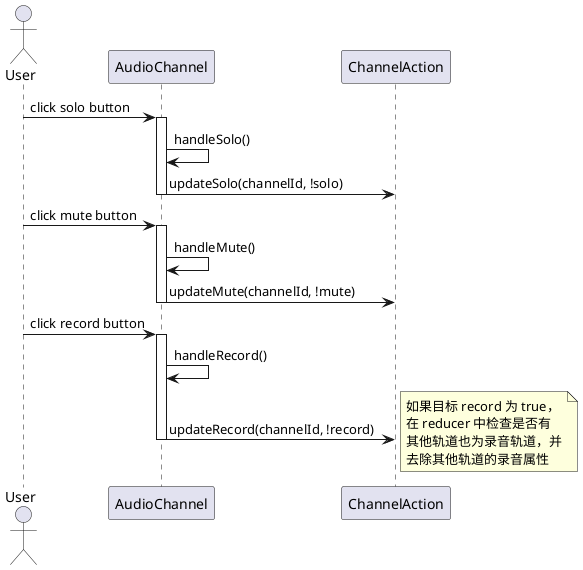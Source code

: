 @startuml
actor User

User -> AudioChannel: click solo button
activate AudioChannel
AudioChannel -> AudioChannel: handleSolo()
AudioChannel -> ChannelAction: updateSolo(channelId, !solo)
deactivate

User -> AudioChannel: click mute button
activate AudioChannel
AudioChannel -> AudioChannel: handleMute()
AudioChannel -> ChannelAction: updateMute(channelId, !mute)
deactivate

User -> AudioChannel: click record button
activate AudioChannel
AudioChannel -> AudioChannel: handleRecord()
AudioChannel -> ChannelAction: updateRecord(channelId, !record)
note right
  如果目标 record 为 true，
  在 reducer 中检查是否有
  其他轨道也为录音轨道，并
  去除其他轨道的录音属性
end note
deactivate


@enduml
